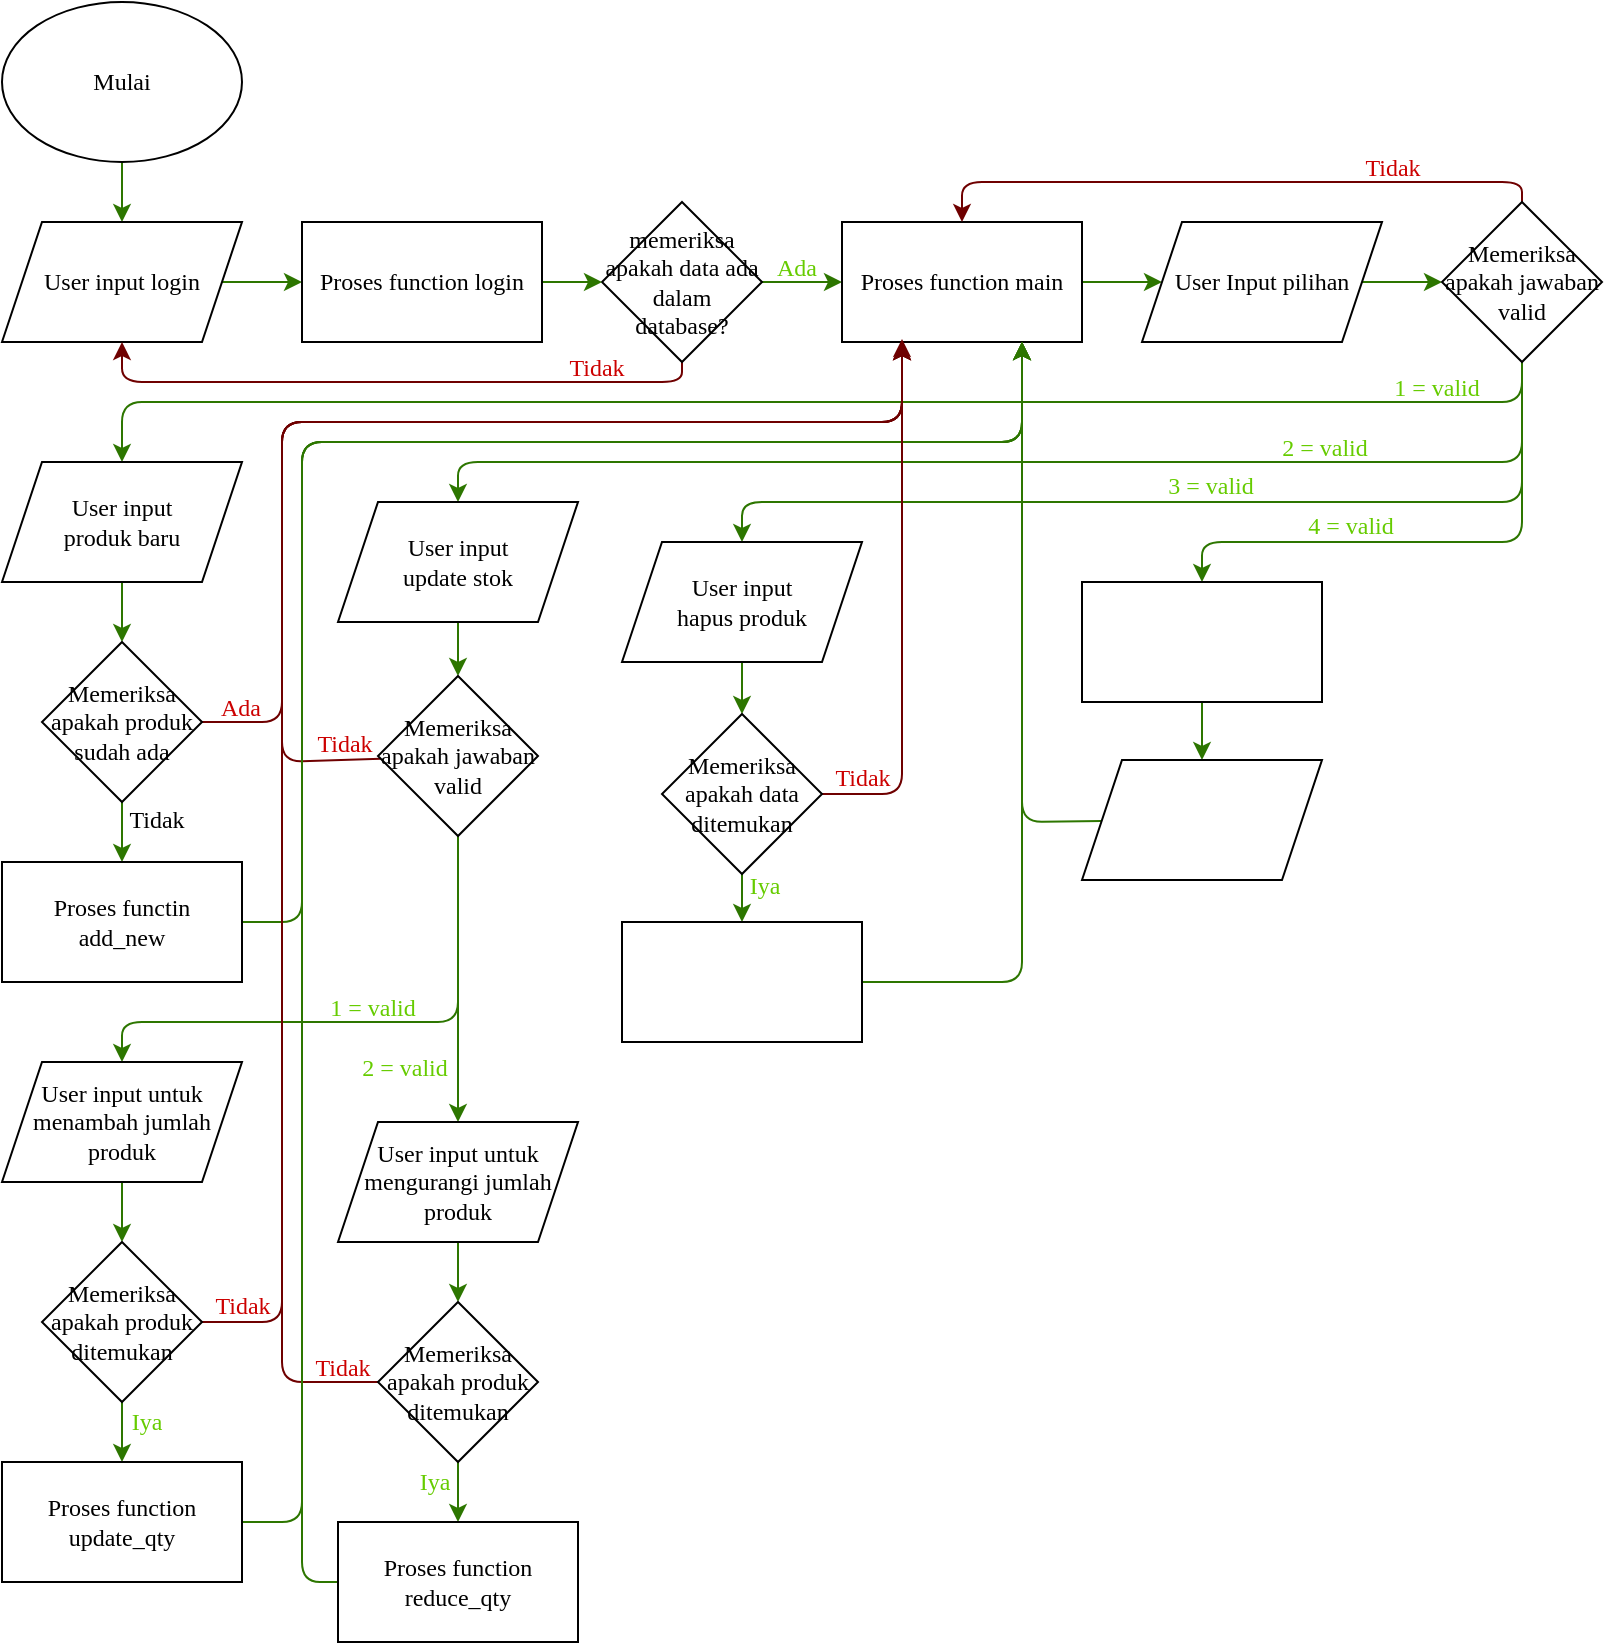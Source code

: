 <mxfile>
    <diagram id="2w0YJS_ZWguaededGHnA" name="Page-1">
        <mxGraphModel dx="2520" dy="1047" grid="1" gridSize="10" guides="1" tooltips="1" connect="1" arrows="1" fold="1" page="1" pageScale="1" pageWidth="850" pageHeight="1100" math="0" shadow="0">
            <root>
                <mxCell id="0"/>
                <mxCell id="1" parent="0"/>
                <mxCell id="106" style="edgeStyle=none;html=1;entryX=0.5;entryY=0;entryDx=0;entryDy=0;fontFamily=Times New Roman;fontSize=12;fillColor=#60a917;strokeColor=#2D7600;" edge="1" parent="1" source="101" target="103">
                    <mxGeometry relative="1" as="geometry"/>
                </mxCell>
                <mxCell id="101" value="Mulai" style="ellipse;whiteSpace=wrap;html=1;fontFamily=Times New Roman;fontSize=12;" vertex="1" parent="1">
                    <mxGeometry x="46" y="20" width="120" height="80" as="geometry"/>
                </mxCell>
                <mxCell id="107" style="edgeStyle=none;html=1;fontFamily=Times New Roman;fontSize=12;fillColor=#60a917;strokeColor=#2D7600;" edge="1" parent="1" source="103" target="105">
                    <mxGeometry relative="1" as="geometry"/>
                </mxCell>
                <mxCell id="103" value="User input login" style="shape=parallelogram;perimeter=parallelogramPerimeter;whiteSpace=wrap;html=1;fixedSize=1;fontFamily=Times New Roman;fontSize=12;" vertex="1" parent="1">
                    <mxGeometry x="46" y="130" width="120" height="60" as="geometry"/>
                </mxCell>
                <mxCell id="109" style="edgeStyle=none;html=1;entryX=0.5;entryY=1;entryDx=0;entryDy=0;fontFamily=Times New Roman;fontSize=12;fillColor=#a20025;strokeColor=#6F0000;" edge="1" parent="1" source="104" target="103">
                    <mxGeometry relative="1" as="geometry">
                        <Array as="points">
                            <mxPoint x="386" y="210"/>
                            <mxPoint x="106" y="210"/>
                        </Array>
                    </mxGeometry>
                </mxCell>
                <mxCell id="112" style="edgeStyle=none;html=1;entryX=0;entryY=0.5;entryDx=0;entryDy=0;fontFamily=Times New Roman;fontSize=12;fillColor=#60a917;strokeColor=#2D7600;" edge="1" parent="1" source="104" target="111">
                    <mxGeometry relative="1" as="geometry"/>
                </mxCell>
                <mxCell id="104" value="memeriksa apakah data ada dalam database?" style="rhombus;whiteSpace=wrap;html=1;fontFamily=Times New Roman;fontSize=12;" vertex="1" parent="1">
                    <mxGeometry x="346" y="120" width="80" height="80" as="geometry"/>
                </mxCell>
                <mxCell id="108" style="edgeStyle=none;html=1;entryX=0;entryY=0.5;entryDx=0;entryDy=0;fontFamily=Times New Roman;fontSize=12;fillColor=#60a917;strokeColor=#2D7600;" edge="1" parent="1" source="105" target="104">
                    <mxGeometry relative="1" as="geometry"/>
                </mxCell>
                <mxCell id="105" value="Proses function login" style="rounded=0;whiteSpace=wrap;html=1;fontFamily=Times New Roman;fontSize=12;" vertex="1" parent="1">
                    <mxGeometry x="196" y="130" width="120" height="60" as="geometry"/>
                </mxCell>
                <mxCell id="110" value="Tidak" style="text;html=1;align=center;verticalAlign=middle;resizable=0;points=[];autosize=1;strokeColor=none;fillColor=none;fontSize=12;fontFamily=Times New Roman;fontColor=#CC0000;" vertex="1" parent="1">
                    <mxGeometry x="318" y="188" width="50" height="30" as="geometry"/>
                </mxCell>
                <mxCell id="115" style="edgeStyle=none;html=1;entryX=0;entryY=0.5;entryDx=0;entryDy=0;fontFamily=Times New Roman;fontSize=12;fillColor=#60a917;strokeColor=#2D7600;" edge="1" parent="1" source="111" target="114">
                    <mxGeometry relative="1" as="geometry"/>
                </mxCell>
                <mxCell id="111" value="Proses function main" style="rounded=0;whiteSpace=wrap;html=1;fontFamily=Times New Roman;fontSize=12;" vertex="1" parent="1">
                    <mxGeometry x="466" y="130" width="120" height="60" as="geometry"/>
                </mxCell>
                <mxCell id="113" value="Ada" style="text;html=1;align=center;verticalAlign=middle;resizable=0;points=[];autosize=1;strokeColor=none;fillColor=none;fontSize=12;fontFamily=Times New Roman;fontColor=#66CC00;" vertex="1" parent="1">
                    <mxGeometry x="423" y="138" width="40" height="30" as="geometry"/>
                </mxCell>
                <mxCell id="117" style="edgeStyle=none;html=1;fontFamily=Times New Roman;fontSize=12;entryX=0;entryY=0.5;entryDx=0;entryDy=0;fillColor=#60a917;strokeColor=#2D7600;" edge="1" parent="1" source="114" target="116">
                    <mxGeometry relative="1" as="geometry">
                        <mxPoint x="746" y="200" as="targetPoint"/>
                    </mxGeometry>
                </mxCell>
                <mxCell id="114" value="User Input pilihan" style="shape=parallelogram;perimeter=parallelogramPerimeter;whiteSpace=wrap;html=1;fixedSize=1;fontFamily=Times New Roman;fontSize=12;" vertex="1" parent="1">
                    <mxGeometry x="616" y="130" width="120" height="60" as="geometry"/>
                </mxCell>
                <mxCell id="118" style="edgeStyle=none;html=1;exitX=0.5;exitY=1;exitDx=0;exitDy=0;fontFamily=Times New Roman;fontSize=12;entryX=0.5;entryY=0;entryDx=0;entryDy=0;fillColor=#60a917;strokeColor=#2D7600;" edge="1" parent="1" source="116" target="122">
                    <mxGeometry relative="1" as="geometry">
                        <mxPoint x="106" y="250" as="targetPoint"/>
                        <Array as="points">
                            <mxPoint x="806" y="220"/>
                            <mxPoint x="106" y="220"/>
                        </Array>
                    </mxGeometry>
                </mxCell>
                <mxCell id="120" style="edgeStyle=none;html=1;entryX=0.5;entryY=0;entryDx=0;entryDy=0;fontFamily=Times New Roman;fontSize=12;fillColor=#a20025;strokeColor=#6F0000;" edge="1" parent="1" source="116" target="111">
                    <mxGeometry relative="1" as="geometry">
                        <Array as="points">
                            <mxPoint x="806" y="110"/>
                            <mxPoint x="526" y="110"/>
                        </Array>
                    </mxGeometry>
                </mxCell>
                <mxCell id="136" style="edgeStyle=none;html=1;exitX=0.5;exitY=1;exitDx=0;exitDy=0;fontFamily=Times New Roman;fontSize=12;entryX=0.5;entryY=0;entryDx=0;entryDy=0;fillColor=#60a917;strokeColor=#2D7600;" edge="1" parent="1" source="116" target="135">
                    <mxGeometry relative="1" as="geometry">
                        <mxPoint x="806" y="250" as="targetPoint"/>
                        <Array as="points">
                            <mxPoint x="806" y="250"/>
                            <mxPoint x="274" y="250"/>
                        </Array>
                    </mxGeometry>
                </mxCell>
                <mxCell id="176" style="edgeStyle=none;html=1;entryX=0.5;entryY=0;entryDx=0;entryDy=0;fontFamily=Times New Roman;fontSize=12;fontColor=#66CC00;fillColor=#60a917;strokeColor=#2D7600;" edge="1" parent="1" source="116" target="175">
                    <mxGeometry relative="1" as="geometry">
                        <Array as="points">
                            <mxPoint x="806" y="270"/>
                            <mxPoint x="416" y="270"/>
                        </Array>
                    </mxGeometry>
                </mxCell>
                <mxCell id="188" style="edgeStyle=none;html=1;exitX=0.5;exitY=1;exitDx=0;exitDy=0;entryX=0.5;entryY=0;entryDx=0;entryDy=0;fontFamily=Times New Roman;fontSize=12;fontColor=#FFFFFF;fillColor=#60a917;strokeColor=#2D7600;" edge="1" parent="1" source="116" target="187">
                    <mxGeometry relative="1" as="geometry">
                        <Array as="points">
                            <mxPoint x="806" y="290"/>
                            <mxPoint x="646" y="290"/>
                        </Array>
                    </mxGeometry>
                </mxCell>
                <mxCell id="116" value="Memeriksa apakah jawaban valid" style="rhombus;whiteSpace=wrap;html=1;fontFamily=Times New Roman;fontSize=12;" vertex="1" parent="1">
                    <mxGeometry x="766" y="120" width="80" height="80" as="geometry"/>
                </mxCell>
                <mxCell id="124" style="edgeStyle=none;html=1;entryX=0.5;entryY=0;entryDx=0;entryDy=0;fontFamily=Times New Roman;fontSize=12;fillColor=#60a917;strokeColor=#2D7600;" edge="1" parent="1" source="122" target="123">
                    <mxGeometry relative="1" as="geometry"/>
                </mxCell>
                <mxCell id="122" value="User input&lt;br&gt;produk baru" style="shape=parallelogram;perimeter=parallelogramPerimeter;whiteSpace=wrap;html=1;fixedSize=1;fontFamily=Times New Roman;fontSize=12;" vertex="1" parent="1">
                    <mxGeometry x="46" y="250" width="120" height="60" as="geometry"/>
                </mxCell>
                <mxCell id="126" style="edgeStyle=none;html=1;entryX=0.5;entryY=0;entryDx=0;entryDy=0;fontFamily=Times New Roman;fontSize=12;fillColor=#60a917;strokeColor=#2D7600;" edge="1" parent="1" source="123" target="125">
                    <mxGeometry relative="1" as="geometry"/>
                </mxCell>
                <mxCell id="127" style="edgeStyle=none;html=1;fontFamily=Times New Roman;fontSize=12;entryX=0.25;entryY=1;entryDx=0;entryDy=0;fillColor=#a20025;strokeColor=#6F0000;" edge="1" parent="1" source="123" target="111">
                    <mxGeometry relative="1" as="geometry">
                        <mxPoint x="526" y="190" as="targetPoint"/>
                        <Array as="points">
                            <mxPoint x="186" y="380"/>
                            <mxPoint x="186" y="230"/>
                            <mxPoint x="496" y="230"/>
                        </Array>
                    </mxGeometry>
                </mxCell>
                <mxCell id="123" value="Memeriksa apakah produk sudah ada" style="rhombus;whiteSpace=wrap;html=1;fontFamily=Times New Roman;fontSize=12;" vertex="1" parent="1">
                    <mxGeometry x="66" y="340" width="80" height="80" as="geometry"/>
                </mxCell>
                <mxCell id="128" style="edgeStyle=none;html=1;fontFamily=Times New Roman;fontSize=12;entryX=0.75;entryY=1;entryDx=0;entryDy=0;fillColor=#60a917;strokeColor=#2D7600;" edge="1" parent="1" source="125" target="111">
                    <mxGeometry relative="1" as="geometry">
                        <mxPoint x="466" y="190" as="targetPoint"/>
                        <Array as="points">
                            <mxPoint x="196" y="480"/>
                            <mxPoint x="196" y="240"/>
                            <mxPoint x="556" y="240"/>
                        </Array>
                    </mxGeometry>
                </mxCell>
                <mxCell id="125" value="Proses functin &lt;br&gt;add_new" style="rounded=0;whiteSpace=wrap;html=1;fontFamily=Times New Roman;fontSize=12;" vertex="1" parent="1">
                    <mxGeometry x="46" y="450" width="120" height="60" as="geometry"/>
                </mxCell>
                <mxCell id="130" value="1 = valid" style="text;html=1;align=center;verticalAlign=middle;resizable=0;points=[];autosize=1;strokeColor=none;fillColor=none;fontSize=12;fontFamily=Times New Roman;fontColor=#66CC00;" vertex="1" parent="1">
                    <mxGeometry x="728" y="198" width="70" height="30" as="geometry"/>
                </mxCell>
                <mxCell id="132" value="Ada" style="text;html=1;align=center;verticalAlign=middle;resizable=0;points=[];autosize=1;strokeColor=none;fillColor=none;fontSize=12;fontFamily=Times New Roman;fontColor=#CC0000;" vertex="1" parent="1">
                    <mxGeometry x="145" y="358" width="40" height="30" as="geometry"/>
                </mxCell>
                <mxCell id="133" value="Tidak" style="text;html=1;align=center;verticalAlign=middle;resizable=0;points=[];autosize=1;strokeColor=none;fillColor=none;fontSize=12;fontFamily=Times New Roman;" vertex="1" parent="1">
                    <mxGeometry x="98" y="414" width="50" height="30" as="geometry"/>
                </mxCell>
                <mxCell id="134" value="Tidak" style="text;html=1;align=center;verticalAlign=middle;resizable=0;points=[];autosize=1;strokeColor=none;fillColor=none;fontSize=12;fontFamily=Times New Roman;fontColor=#CC0000;" vertex="1" parent="1">
                    <mxGeometry x="716" y="88" width="50" height="30" as="geometry"/>
                </mxCell>
                <mxCell id="138" style="edgeStyle=none;html=1;entryX=0.5;entryY=0;entryDx=0;entryDy=0;fontFamily=Times New Roman;fontSize=12;fillColor=#60a917;strokeColor=#2D7600;" edge="1" parent="1" source="135" target="137">
                    <mxGeometry relative="1" as="geometry"/>
                </mxCell>
                <mxCell id="135" value="User input &lt;br&gt;update stok" style="shape=parallelogram;perimeter=parallelogramPerimeter;whiteSpace=wrap;html=1;fixedSize=1;fontFamily=Times New Roman;fontSize=12;" vertex="1" parent="1">
                    <mxGeometry x="214" y="270" width="120" height="60" as="geometry"/>
                </mxCell>
                <mxCell id="140" style="edgeStyle=none;html=1;entryX=0.5;entryY=0;entryDx=0;entryDy=0;fontFamily=Times New Roman;fontSize=12;fillColor=#60a917;strokeColor=#2D7600;" edge="1" parent="1" source="137" target="139">
                    <mxGeometry relative="1" as="geometry">
                        <Array as="points">
                            <mxPoint x="274" y="530"/>
                            <mxPoint x="106" y="530"/>
                        </Array>
                    </mxGeometry>
                </mxCell>
                <mxCell id="153" style="edgeStyle=none;html=1;exitX=0.5;exitY=1;exitDx=0;exitDy=0;entryX=0.5;entryY=0;entryDx=0;entryDy=0;fontFamily=Times New Roman;fontSize=12;fillColor=#60a917;strokeColor=#2D7600;" edge="1" parent="1" source="137" target="151">
                    <mxGeometry relative="1" as="geometry"/>
                </mxCell>
                <mxCell id="171" style="edgeStyle=none;html=1;fontFamily=Times New Roman;fontSize=12;fillColor=#a20025;strokeColor=#6F0000;" edge="1" parent="1" source="137">
                    <mxGeometry relative="1" as="geometry">
                        <mxPoint x="496" y="190" as="targetPoint"/>
                        <Array as="points">
                            <mxPoint x="186" y="400"/>
                            <mxPoint x="186" y="230"/>
                            <mxPoint x="496" y="230"/>
                        </Array>
                    </mxGeometry>
                </mxCell>
                <mxCell id="137" value="Memeriksa apakah jawaban valid" style="rhombus;whiteSpace=wrap;html=1;fontFamily=Times New Roman;fontSize=12;" vertex="1" parent="1">
                    <mxGeometry x="234" y="357" width="80" height="80" as="geometry"/>
                </mxCell>
                <mxCell id="144" style="edgeStyle=none;html=1;entryX=0.5;entryY=0;entryDx=0;entryDy=0;fontFamily=Times New Roman;fontSize=12;fillColor=#60a917;strokeColor=#2D7600;" edge="1" parent="1" source="139" target="143">
                    <mxGeometry relative="1" as="geometry"/>
                </mxCell>
                <mxCell id="139" value="User input untuk&lt;br&gt;menambah jumlah produk" style="shape=parallelogram;perimeter=parallelogramPerimeter;whiteSpace=wrap;html=1;fixedSize=1;fontFamily=Times New Roman;fontSize=12;" vertex="1" parent="1">
                    <mxGeometry x="46" y="550" width="120" height="60" as="geometry"/>
                </mxCell>
                <mxCell id="141" value="2 = valid" style="text;html=1;align=center;verticalAlign=middle;resizable=0;points=[];autosize=1;strokeColor=none;fillColor=none;fontSize=12;fontFamily=Times New Roman;fontColor=#66CC00;" vertex="1" parent="1">
                    <mxGeometry x="672" y="228" width="70" height="30" as="geometry"/>
                </mxCell>
                <mxCell id="142" value="1 = valid" style="text;html=1;align=center;verticalAlign=middle;resizable=0;points=[];autosize=1;strokeColor=none;fillColor=none;fontSize=12;fontFamily=Times New Roman;fontColor=#66CC00;" vertex="1" parent="1">
                    <mxGeometry x="196" y="508" width="70" height="30" as="geometry"/>
                </mxCell>
                <mxCell id="146" style="edgeStyle=none;html=1;entryX=0.5;entryY=0;entryDx=0;entryDy=0;fontFamily=Times New Roman;fontSize=12;fillColor=#60a917;strokeColor=#2D7600;" edge="1" parent="1" source="143" target="145">
                    <mxGeometry relative="1" as="geometry"/>
                </mxCell>
                <mxCell id="148" style="edgeStyle=none;html=1;fontFamily=Times New Roman;fontSize=12;fillColor=#a20025;strokeColor=#6F0000;entryX=0.25;entryY=1;entryDx=0;entryDy=0;" edge="1" parent="1" source="143" target="111">
                    <mxGeometry relative="1" as="geometry">
                        <mxPoint x="526" y="190" as="targetPoint"/>
                        <Array as="points">
                            <mxPoint x="186" y="680"/>
                            <mxPoint x="186" y="230"/>
                            <mxPoint x="496" y="230"/>
                        </Array>
                    </mxGeometry>
                </mxCell>
                <mxCell id="143" value="Memeriksa apakah produk ditemukan" style="rhombus;whiteSpace=wrap;html=1;fontFamily=Times New Roman;fontSize=12;" vertex="1" parent="1">
                    <mxGeometry x="66" y="640" width="80" height="80" as="geometry"/>
                </mxCell>
                <mxCell id="150" style="edgeStyle=none;html=1;fontFamily=Times New Roman;fontSize=12;fillColor=#60a917;strokeColor=#2D7600;entryX=0.75;entryY=1;entryDx=0;entryDy=0;" edge="1" parent="1" source="145" target="111">
                    <mxGeometry relative="1" as="geometry">
                        <mxPoint x="526" y="190" as="targetPoint"/>
                        <Array as="points">
                            <mxPoint x="196" y="780"/>
                            <mxPoint x="196" y="240"/>
                            <mxPoint x="556" y="240"/>
                        </Array>
                    </mxGeometry>
                </mxCell>
                <mxCell id="145" value="Proses function&lt;br&gt;update_qty" style="rounded=0;whiteSpace=wrap;html=1;fontFamily=Times New Roman;fontSize=12;" vertex="1" parent="1">
                    <mxGeometry x="46" y="750" width="120" height="60" as="geometry"/>
                </mxCell>
                <mxCell id="147" value="Iya" style="text;html=1;align=center;verticalAlign=middle;resizable=0;points=[];autosize=1;strokeColor=none;fillColor=none;fontSize=12;fontFamily=Times New Roman;fontColor=#66CC00;" vertex="1" parent="1">
                    <mxGeometry x="98" y="715" width="40" height="30" as="geometry"/>
                </mxCell>
                <mxCell id="149" value="Tidak" style="text;html=1;align=center;verticalAlign=middle;resizable=0;points=[];autosize=1;strokeColor=none;fillColor=none;fontSize=12;fontFamily=Times New Roman;fontColor=#CC0000;" vertex="1" parent="1">
                    <mxGeometry x="141" y="657" width="50" height="30" as="geometry"/>
                </mxCell>
                <mxCell id="155" style="edgeStyle=none;html=1;entryX=0.5;entryY=0;entryDx=0;entryDy=0;fontFamily=Times New Roman;fontSize=12;fillColor=#60a917;strokeColor=#2D7600;" edge="1" parent="1" source="151" target="154">
                    <mxGeometry relative="1" as="geometry"/>
                </mxCell>
                <mxCell id="151" value="User input untuk mengurangi jumlah produk" style="shape=parallelogram;perimeter=parallelogramPerimeter;whiteSpace=wrap;html=1;fixedSize=1;fontFamily=Times New Roman;fontSize=12;" vertex="1" parent="1">
                    <mxGeometry x="214" y="580" width="120" height="60" as="geometry"/>
                </mxCell>
                <mxCell id="157" style="edgeStyle=none;html=1;entryX=0.5;entryY=0;entryDx=0;entryDy=0;fontFamily=Times New Roman;fontSize=12;fillColor=#60a917;strokeColor=#2D7600;" edge="1" parent="1" source="154" target="156">
                    <mxGeometry relative="1" as="geometry"/>
                </mxCell>
                <mxCell id="168" style="edgeStyle=none;html=1;entryX=0.25;entryY=1;entryDx=0;entryDy=0;fontFamily=Times New Roman;fontSize=12;fillColor=#a20025;strokeColor=#6F0000;" edge="1" parent="1" source="154" target="111">
                    <mxGeometry relative="1" as="geometry">
                        <Array as="points">
                            <mxPoint x="186" y="710"/>
                            <mxPoint x="186" y="230"/>
                            <mxPoint x="496" y="230"/>
                        </Array>
                    </mxGeometry>
                </mxCell>
                <mxCell id="154" value="Memeriksa apakah produk ditemukan" style="rhombus;whiteSpace=wrap;html=1;fontFamily=Times New Roman;fontSize=12;" vertex="1" parent="1">
                    <mxGeometry x="234" y="670" width="80" height="80" as="geometry"/>
                </mxCell>
                <mxCell id="169" style="edgeStyle=none;html=1;fontFamily=Times New Roman;fontSize=12;fillColor=#60a917;strokeColor=#2D7600;" edge="1" parent="1" source="156">
                    <mxGeometry relative="1" as="geometry">
                        <mxPoint x="556" y="190" as="targetPoint"/>
                        <Array as="points">
                            <mxPoint x="196" y="810"/>
                            <mxPoint x="196" y="240"/>
                            <mxPoint x="556" y="240"/>
                        </Array>
                    </mxGeometry>
                </mxCell>
                <mxCell id="156" value="Proses function&lt;br&gt;reduce_qty" style="rounded=0;whiteSpace=wrap;html=1;fontFamily=Times New Roman;fontSize=12;" vertex="1" parent="1">
                    <mxGeometry x="214" y="780" width="120" height="60" as="geometry"/>
                </mxCell>
                <mxCell id="160" value="Tidak" style="text;html=1;align=center;verticalAlign=middle;resizable=0;points=[];autosize=1;strokeColor=none;fillColor=none;fontSize=12;fontFamily=Times New Roman;fontColor=#CC0000;" vertex="1" parent="1">
                    <mxGeometry x="191" y="688" width="50" height="30" as="geometry"/>
                </mxCell>
                <mxCell id="161" value="Iya" style="text;html=1;align=center;verticalAlign=middle;resizable=0;points=[];autosize=1;strokeColor=none;fillColor=none;fontSize=12;fontFamily=Times New Roman;fontColor=#66CC00;" vertex="1" parent="1">
                    <mxGeometry x="242" y="745" width="40" height="30" as="geometry"/>
                </mxCell>
                <mxCell id="164" value="3 = valid" style="text;html=1;align=center;verticalAlign=middle;resizable=0;points=[];autosize=1;strokeColor=none;fillColor=none;fontSize=12;fontFamily=Times New Roman;fontColor=#66CC00;" vertex="1" parent="1">
                    <mxGeometry x="615" y="247" width="70" height="30" as="geometry"/>
                </mxCell>
                <mxCell id="172" value="2 = valid" style="text;html=1;align=center;verticalAlign=middle;resizable=0;points=[];autosize=1;strokeColor=none;fillColor=none;fontSize=12;fontFamily=Times New Roman;fontColor=#66CC00;" vertex="1" parent="1">
                    <mxGeometry x="212" y="538" width="70" height="30" as="geometry"/>
                </mxCell>
                <mxCell id="173" value="Tidak" style="text;html=1;align=center;verticalAlign=middle;resizable=0;points=[];autosize=1;strokeColor=none;fillColor=none;fontSize=12;fontFamily=Times New Roman;fontColor=#CC0000;" vertex="1" parent="1">
                    <mxGeometry x="192" y="376" width="50" height="30" as="geometry"/>
                </mxCell>
                <mxCell id="178" style="edgeStyle=none;html=1;entryX=0.5;entryY=0;entryDx=0;entryDy=0;fontFamily=Times New Roman;fontSize=12;fontColor=#66CC00;fillColor=#60a917;strokeColor=#2D7600;" edge="1" parent="1" source="175" target="177">
                    <mxGeometry relative="1" as="geometry"/>
                </mxCell>
                <mxCell id="175" value="User input &lt;br&gt;hapus produk" style="shape=parallelogram;perimeter=parallelogramPerimeter;whiteSpace=wrap;html=1;fixedSize=1;fontFamily=Times New Roman;fontSize=12;" vertex="1" parent="1">
                    <mxGeometry x="356" y="290" width="120" height="60" as="geometry"/>
                </mxCell>
                <mxCell id="180" style="edgeStyle=none;html=1;entryX=0.5;entryY=0;entryDx=0;entryDy=0;fontFamily=Times New Roman;fontSize=12;fontColor=#FFFFFF;fillColor=#60a917;strokeColor=#2D7600;" edge="1" parent="1" source="177" target="179">
                    <mxGeometry relative="1" as="geometry"/>
                </mxCell>
                <mxCell id="182" style="edgeStyle=none;html=1;fontFamily=Times New Roman;fontSize=12;fontColor=#FFFFFF;fillColor=#a20025;strokeColor=#6F0000;" edge="1" parent="1" source="177">
                    <mxGeometry relative="1" as="geometry">
                        <mxPoint x="496" y="188.519" as="targetPoint"/>
                        <Array as="points">
                            <mxPoint x="496" y="416"/>
                        </Array>
                    </mxGeometry>
                </mxCell>
                <mxCell id="177" value="Memeriksa apakah data ditemukan" style="rhombus;whiteSpace=wrap;html=1;fontFamily=Times New Roman;fontSize=12;" vertex="1" parent="1">
                    <mxGeometry x="376" y="376" width="80" height="80" as="geometry"/>
                </mxCell>
                <mxCell id="183" style="edgeStyle=none;html=1;fontFamily=Times New Roman;fontSize=12;fontColor=#FFFFFF;fillColor=#60a917;strokeColor=#2D7600;" edge="1" parent="1" source="179">
                    <mxGeometry relative="1" as="geometry">
                        <mxPoint x="556" y="190" as="targetPoint"/>
                        <Array as="points">
                            <mxPoint x="556" y="510"/>
                        </Array>
                    </mxGeometry>
                </mxCell>
                <mxCell id="179" value="&lt;font color=&quot;#ffffff&quot;&gt;Proses function remove_product&lt;/font&gt;" style="rounded=0;whiteSpace=wrap;html=1;fontFamily=Times New Roman;fontSize=12;fontColor=#66CC00;fillColor=none;" vertex="1" parent="1">
                    <mxGeometry x="356" y="480" width="120" height="60" as="geometry"/>
                </mxCell>
                <mxCell id="184" value="Tidak" style="text;html=1;align=center;verticalAlign=middle;resizable=0;points=[];autosize=1;strokeColor=none;fillColor=none;fontSize=12;fontFamily=Times New Roman;fontColor=#CC0000;" vertex="1" parent="1">
                    <mxGeometry x="451" y="393" width="50" height="30" as="geometry"/>
                </mxCell>
                <mxCell id="185" value="Iya" style="text;html=1;align=center;verticalAlign=middle;resizable=0;points=[];autosize=1;strokeColor=none;fillColor=none;fontSize=12;fontFamily=Times New Roman;fontColor=#66CC00;" vertex="1" parent="1">
                    <mxGeometry x="407" y="447" width="40" height="30" as="geometry"/>
                </mxCell>
                <mxCell id="194" style="edgeStyle=none;html=1;fontFamily=Times New Roman;fontSize=12;fontColor=#FFFFFF;fillColor=#60a917;strokeColor=#2D7600;" edge="1" parent="1" source="187" target="192">
                    <mxGeometry relative="1" as="geometry"/>
                </mxCell>
                <mxCell id="187" value="Process function show_all" style="rounded=0;whiteSpace=wrap;html=1;fontFamily=Times New Roman;fontSize=12;fontColor=#FFFFFF;fillColor=none;" vertex="1" parent="1">
                    <mxGeometry x="586" y="310" width="120" height="60" as="geometry"/>
                </mxCell>
                <mxCell id="189" value="4 = valid" style="text;html=1;align=center;verticalAlign=middle;resizable=0;points=[];autosize=1;strokeColor=none;fillColor=none;fontSize=12;fontFamily=Times New Roman;fontColor=#66CC00;" vertex="1" parent="1">
                    <mxGeometry x="685" y="267" width="70" height="30" as="geometry"/>
                </mxCell>
                <mxCell id="196" style="edgeStyle=none;html=1;fontFamily=Times New Roman;fontSize=12;fontColor=#FFFFFF;fillColor=#60a917;strokeColor=#2D7600;" edge="1" parent="1" source="192">
                    <mxGeometry relative="1" as="geometry">
                        <mxPoint x="556" y="190" as="targetPoint"/>
                        <Array as="points">
                            <mxPoint x="556" y="430"/>
                        </Array>
                    </mxGeometry>
                </mxCell>
                <mxCell id="192" value="User input" style="shape=parallelogram;perimeter=parallelogramPerimeter;whiteSpace=wrap;html=1;fixedSize=1;fontFamily=Times New Roman;fontSize=12;fontColor=#FFFFFF;fillColor=none;" vertex="1" parent="1">
                    <mxGeometry x="586" y="399" width="120" height="60" as="geometry"/>
                </mxCell>
            </root>
        </mxGraphModel>
    </diagram>
</mxfile>